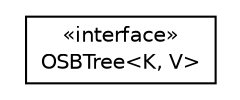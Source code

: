 #!/usr/local/bin/dot
#
# Class diagram 
# Generated by UMLGraph version R5_6-24-gf6e263 (http://www.umlgraph.org/)
#

digraph G {
	edge [fontname="Helvetica",fontsize=10,labelfontname="Helvetica",labelfontsize=10];
	node [fontname="Helvetica",fontsize=10,shape=plaintext];
	nodesep=0.25;
	ranksep=0.5;
	// com.orientechnologies.orient.core.storage.index.sbtree.local.OSBTree<K, V>
	c363042 [label=<<table title="com.orientechnologies.orient.core.storage.index.sbtree.local.OSBTree" border="0" cellborder="1" cellspacing="0" cellpadding="2" port="p" href="./OSBTree.html">
		<tr><td><table border="0" cellspacing="0" cellpadding="1">
<tr><td align="center" balign="center"> &#171;interface&#187; </td></tr>
<tr><td align="center" balign="center"> OSBTree&lt;K, V&gt; </td></tr>
		</table></td></tr>
		</table>>, URL="./OSBTree.html", fontname="Helvetica", fontcolor="black", fontsize=10.0];
}

